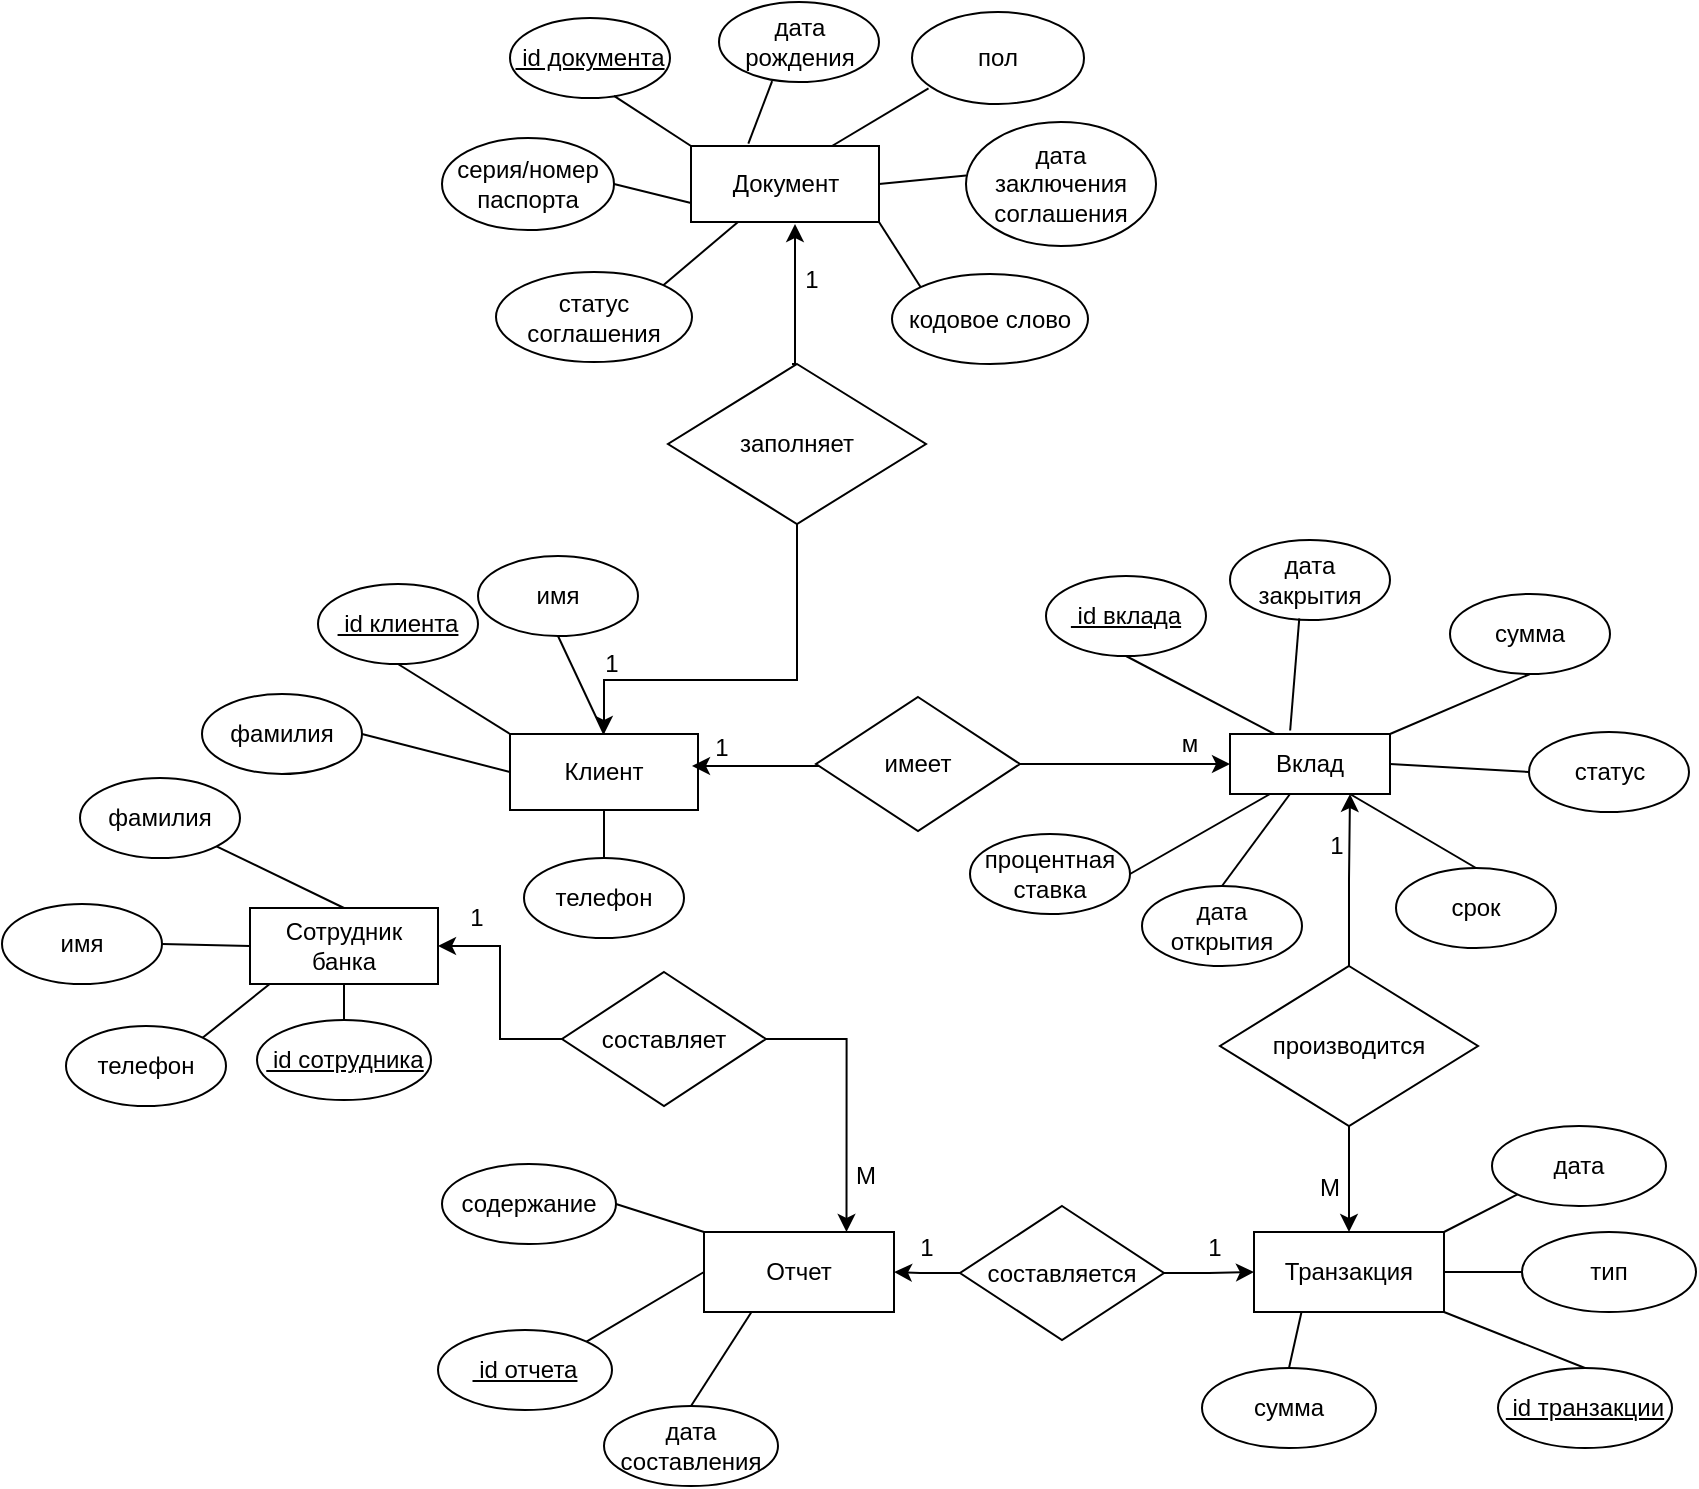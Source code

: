 <mxfile version="24.9.1">
  <diagram name="Страница — 1" id="PL6_fJvvjjux5TMCyqCx">
    <mxGraphModel dx="1083" dy="368" grid="0" gridSize="10" guides="1" tooltips="1" connect="1" arrows="1" fold="1" page="0" pageScale="1" pageWidth="827" pageHeight="1169" math="0" shadow="0">
      <root>
        <mxCell id="0" />
        <mxCell id="1" parent="0" />
        <mxCell id="IhCpI_MLEhV9grS_OZYk-1" value="Вклад" style="rounded=0;whiteSpace=wrap;html=1;" parent="1" vertex="1">
          <mxGeometry x="370" y="455" width="80" height="30" as="geometry" />
        </mxCell>
        <mxCell id="IhCpI_MLEhV9grS_OZYk-4" value="&lt;u&gt;&amp;nbsp;id вклада&lt;/u&gt;" style="ellipse;whiteSpace=wrap;html=1;" parent="1" vertex="1">
          <mxGeometry x="278" y="376" width="80" height="40" as="geometry" />
        </mxCell>
        <mxCell id="IhCpI_MLEhV9grS_OZYk-5" value="" style="endArrow=none;html=1;rounded=0;exitX=0.5;exitY=1;exitDx=0;exitDy=0;entryX=0.279;entryY=0;entryDx=0;entryDy=0;entryPerimeter=0;" parent="1" source="IhCpI_MLEhV9grS_OZYk-4" target="IhCpI_MLEhV9grS_OZYk-1" edge="1">
          <mxGeometry width="50" height="50" relative="1" as="geometry">
            <mxPoint x="540" y="495" as="sourcePoint" />
            <mxPoint x="590" y="445" as="targetPoint" />
            <Array as="points" />
          </mxGeometry>
        </mxCell>
        <mxCell id="IhCpI_MLEhV9grS_OZYk-9" value="сумма" style="ellipse;whiteSpace=wrap;html=1;" parent="1" vertex="1">
          <mxGeometry x="480" y="385" width="80" height="40" as="geometry" />
        </mxCell>
        <mxCell id="IhCpI_MLEhV9grS_OZYk-10" value="" style="endArrow=none;html=1;rounded=0;exitX=1;exitY=0;exitDx=0;exitDy=0;entryX=0.5;entryY=1;entryDx=0;entryDy=0;" parent="1" source="IhCpI_MLEhV9grS_OZYk-1" target="IhCpI_MLEhV9grS_OZYk-9" edge="1">
          <mxGeometry width="50" height="50" relative="1" as="geometry">
            <mxPoint x="540" y="415" as="sourcePoint" />
            <mxPoint x="590" y="365" as="targetPoint" />
          </mxGeometry>
        </mxCell>
        <mxCell id="IhCpI_MLEhV9grS_OZYk-11" value="процентная ставка" style="ellipse;whiteSpace=wrap;html=1;" parent="1" vertex="1">
          <mxGeometry x="240" y="505" width="80" height="40" as="geometry" />
        </mxCell>
        <mxCell id="IhCpI_MLEhV9grS_OZYk-12" value="" style="endArrow=none;html=1;rounded=0;exitX=1;exitY=0.5;exitDx=0;exitDy=0;entryX=0.25;entryY=1;entryDx=0;entryDy=0;" parent="1" source="IhCpI_MLEhV9grS_OZYk-11" target="IhCpI_MLEhV9grS_OZYk-1" edge="1">
          <mxGeometry width="50" height="50" relative="1" as="geometry">
            <mxPoint x="400" y="535" as="sourcePoint" />
            <mxPoint x="450" y="485" as="targetPoint" />
          </mxGeometry>
        </mxCell>
        <mxCell id="IhCpI_MLEhV9grS_OZYk-13" value="дата открытия" style="ellipse;whiteSpace=wrap;html=1;" parent="1" vertex="1">
          <mxGeometry x="326" y="531" width="80" height="40" as="geometry" />
        </mxCell>
        <mxCell id="IhCpI_MLEhV9grS_OZYk-14" value="" style="endArrow=none;html=1;rounded=0;exitX=0.5;exitY=0;exitDx=0;exitDy=0;entryX=0.375;entryY=1;entryDx=0;entryDy=0;entryPerimeter=0;" parent="1" source="IhCpI_MLEhV9grS_OZYk-13" target="IhCpI_MLEhV9grS_OZYk-1" edge="1">
          <mxGeometry width="50" height="50" relative="1" as="geometry">
            <mxPoint x="400" y="535" as="sourcePoint" />
            <mxPoint x="405" y="487" as="targetPoint" />
          </mxGeometry>
        </mxCell>
        <mxCell id="IhCpI_MLEhV9grS_OZYk-15" value="срок" style="ellipse;whiteSpace=wrap;html=1;" parent="1" vertex="1">
          <mxGeometry x="453" y="522" width="80" height="40" as="geometry" />
        </mxCell>
        <mxCell id="IhCpI_MLEhV9grS_OZYk-16" value="" style="endArrow=none;html=1;rounded=0;exitX=0.5;exitY=0;exitDx=0;exitDy=0;entryX=0.75;entryY=1;entryDx=0;entryDy=0;" parent="1" source="IhCpI_MLEhV9grS_OZYk-15" target="IhCpI_MLEhV9grS_OZYk-1" edge="1">
          <mxGeometry width="50" height="50" relative="1" as="geometry">
            <mxPoint x="400" y="535" as="sourcePoint" />
            <mxPoint x="450" y="495" as="targetPoint" />
          </mxGeometry>
        </mxCell>
        <mxCell id="IhCpI_MLEhV9grS_OZYk-18" value="Клиент" style="rounded=0;whiteSpace=wrap;html=1;" parent="1" vertex="1">
          <mxGeometry x="10" y="455" width="94" height="38" as="geometry" />
        </mxCell>
        <mxCell id="IhCpI_MLEhV9grS_OZYk-27" value="&lt;u&gt;&amp;nbsp;id клиента&lt;/u&gt;" style="ellipse;whiteSpace=wrap;html=1;" parent="1" vertex="1">
          <mxGeometry x="-86" y="380" width="80" height="40" as="geometry" />
        </mxCell>
        <mxCell id="IhCpI_MLEhV9grS_OZYk-28" value="" style="endArrow=none;html=1;rounded=0;exitX=0.5;exitY=1;exitDx=0;exitDy=0;entryX=0;entryY=0;entryDx=0;entryDy=0;" parent="1" source="IhCpI_MLEhV9grS_OZYk-27" target="IhCpI_MLEhV9grS_OZYk-18" edge="1">
          <mxGeometry width="50" height="50" relative="1" as="geometry">
            <mxPoint x="229" y="523" as="sourcePoint" />
            <mxPoint x="279" y="473" as="targetPoint" />
          </mxGeometry>
        </mxCell>
        <mxCell id="IhCpI_MLEhV9grS_OZYk-29" value="имя" style="ellipse;whiteSpace=wrap;html=1;" parent="1" vertex="1">
          <mxGeometry x="-6" y="366" width="80" height="40" as="geometry" />
        </mxCell>
        <mxCell id="IhCpI_MLEhV9grS_OZYk-31" value="" style="endArrow=none;html=1;rounded=0;exitX=0.5;exitY=1;exitDx=0;exitDy=0;entryX=0.5;entryY=0;entryDx=0;entryDy=0;" parent="1" source="IhCpI_MLEhV9grS_OZYk-29" target="IhCpI_MLEhV9grS_OZYk-18" edge="1">
          <mxGeometry width="50" height="50" relative="1" as="geometry">
            <mxPoint x="229" y="523" as="sourcePoint" />
            <mxPoint x="279" y="473" as="targetPoint" />
          </mxGeometry>
        </mxCell>
        <mxCell id="IhCpI_MLEhV9grS_OZYk-32" value="фамилия" style="ellipse;whiteSpace=wrap;html=1;" parent="1" vertex="1">
          <mxGeometry x="-144" y="435" width="80" height="40" as="geometry" />
        </mxCell>
        <mxCell id="IhCpI_MLEhV9grS_OZYk-33" value="" style="endArrow=none;html=1;rounded=0;exitX=1;exitY=0.5;exitDx=0;exitDy=0;entryX=0;entryY=0.5;entryDx=0;entryDy=0;" parent="1" source="IhCpI_MLEhV9grS_OZYk-32" target="IhCpI_MLEhV9grS_OZYk-18" edge="1">
          <mxGeometry width="50" height="50" relative="1" as="geometry">
            <mxPoint x="2" y="519" as="sourcePoint" />
            <mxPoint x="52" y="469" as="targetPoint" />
          </mxGeometry>
        </mxCell>
        <mxCell id="IhCpI_MLEhV9grS_OZYk-35" style="edgeStyle=orthogonalEdgeStyle;rounded=0;orthogonalLoop=1;jettySize=auto;html=1;entryX=0.75;entryY=1;entryDx=0;entryDy=0;" parent="1" source="IhCpI_MLEhV9grS_OZYk-34" target="IhCpI_MLEhV9grS_OZYk-1" edge="1">
          <mxGeometry relative="1" as="geometry" />
        </mxCell>
        <mxCell id="IhCpI_MLEhV9grS_OZYk-39" style="edgeStyle=orthogonalEdgeStyle;rounded=0;orthogonalLoop=1;jettySize=auto;html=1;entryX=0.5;entryY=0;entryDx=0;entryDy=0;" parent="1" source="IhCpI_MLEhV9grS_OZYk-34" target="IhCpI_MLEhV9grS_OZYk-38" edge="1">
          <mxGeometry relative="1" as="geometry" />
        </mxCell>
        <mxCell id="IhCpI_MLEhV9grS_OZYk-34" value="производится" style="rhombus;whiteSpace=wrap;html=1;" parent="1" vertex="1">
          <mxGeometry x="365" y="571" width="129" height="80" as="geometry" />
        </mxCell>
        <mxCell id="IhCpI_MLEhV9grS_OZYk-36" value="1" style="text;html=1;align=center;verticalAlign=middle;whiteSpace=wrap;rounded=0;" parent="1" vertex="1">
          <mxGeometry x="413" y="496" width="21" height="30" as="geometry" />
        </mxCell>
        <mxCell id="IhCpI_MLEhV9grS_OZYk-38" value="Транзакция" style="rounded=0;whiteSpace=wrap;html=1;" parent="1" vertex="1">
          <mxGeometry x="382" y="704" width="95" height="40" as="geometry" />
        </mxCell>
        <mxCell id="IhCpI_MLEhV9grS_OZYk-40" value="М" style="text;html=1;align=center;verticalAlign=middle;whiteSpace=wrap;rounded=0;" parent="1" vertex="1">
          <mxGeometry x="390" y="667" width="60" height="30" as="geometry" />
        </mxCell>
        <mxCell id="IhCpI_MLEhV9grS_OZYk-41" value="&lt;u&gt;&amp;nbsp;id транзакции&lt;/u&gt;" style="ellipse;whiteSpace=wrap;html=1;" parent="1" vertex="1">
          <mxGeometry x="504" y="772" width="87" height="40" as="geometry" />
        </mxCell>
        <mxCell id="IhCpI_MLEhV9grS_OZYk-42" value="" style="endArrow=none;html=1;rounded=0;exitX=1;exitY=1;exitDx=0;exitDy=0;entryX=0.5;entryY=0;entryDx=0;entryDy=0;" parent="1" source="IhCpI_MLEhV9grS_OZYk-38" target="IhCpI_MLEhV9grS_OZYk-41" edge="1">
          <mxGeometry width="50" height="50" relative="1" as="geometry">
            <mxPoint x="426" y="683" as="sourcePoint" />
            <mxPoint x="476" y="633" as="targetPoint" />
          </mxGeometry>
        </mxCell>
        <mxCell id="IhCpI_MLEhV9grS_OZYk-46" value="дата" style="ellipse;whiteSpace=wrap;html=1;" parent="1" vertex="1">
          <mxGeometry x="501" y="651" width="87" height="40" as="geometry" />
        </mxCell>
        <mxCell id="IhCpI_MLEhV9grS_OZYk-47" value="" style="endArrow=none;html=1;rounded=0;exitX=1;exitY=0;exitDx=0;exitDy=0;entryX=0;entryY=1;entryDx=0;entryDy=0;" parent="1" source="IhCpI_MLEhV9grS_OZYk-38" target="IhCpI_MLEhV9grS_OZYk-46" edge="1">
          <mxGeometry width="50" height="50" relative="1" as="geometry">
            <mxPoint x="402" y="627" as="sourcePoint" />
            <mxPoint x="452" y="577" as="targetPoint" />
          </mxGeometry>
        </mxCell>
        <mxCell id="IhCpI_MLEhV9grS_OZYk-48" value="тип" style="ellipse;whiteSpace=wrap;html=1;" parent="1" vertex="1">
          <mxGeometry x="516" y="704" width="87" height="40" as="geometry" />
        </mxCell>
        <mxCell id="IhCpI_MLEhV9grS_OZYk-49" value="" style="endArrow=none;html=1;rounded=0;exitX=1;exitY=0.5;exitDx=0;exitDy=0;entryX=0;entryY=0.5;entryDx=0;entryDy=0;" parent="1" source="IhCpI_MLEhV9grS_OZYk-38" target="IhCpI_MLEhV9grS_OZYk-48" edge="1">
          <mxGeometry width="50" height="50" relative="1" as="geometry">
            <mxPoint x="402" y="765" as="sourcePoint" />
            <mxPoint x="452" y="715" as="targetPoint" />
          </mxGeometry>
        </mxCell>
        <mxCell id="IhCpI_MLEhV9grS_OZYk-50" value="сумма" style="ellipse;whiteSpace=wrap;html=1;" parent="1" vertex="1">
          <mxGeometry x="356" y="772" width="87" height="40" as="geometry" />
        </mxCell>
        <mxCell id="IhCpI_MLEhV9grS_OZYk-51" value="" style="endArrow=none;html=1;rounded=0;exitX=0.5;exitY=0;exitDx=0;exitDy=0;entryX=0.25;entryY=1;entryDx=0;entryDy=0;" parent="1" source="IhCpI_MLEhV9grS_OZYk-50" target="IhCpI_MLEhV9grS_OZYk-38" edge="1">
          <mxGeometry width="50" height="50" relative="1" as="geometry">
            <mxPoint x="402" y="765" as="sourcePoint" />
            <mxPoint x="452" y="715" as="targetPoint" />
          </mxGeometry>
        </mxCell>
        <mxCell id="IhCpI_MLEhV9grS_OZYk-52" value="Отчет" style="rounded=0;whiteSpace=wrap;html=1;" parent="1" vertex="1">
          <mxGeometry x="107" y="704" width="95" height="40" as="geometry" />
        </mxCell>
        <mxCell id="IhCpI_MLEhV9grS_OZYk-54" style="edgeStyle=orthogonalEdgeStyle;rounded=0;orthogonalLoop=1;jettySize=auto;html=1;entryX=0;entryY=0.5;entryDx=0;entryDy=0;" parent="1" source="IhCpI_MLEhV9grS_OZYk-53" target="IhCpI_MLEhV9grS_OZYk-38" edge="1">
          <mxGeometry relative="1" as="geometry" />
        </mxCell>
        <mxCell id="IhCpI_MLEhV9grS_OZYk-55" style="edgeStyle=orthogonalEdgeStyle;rounded=0;orthogonalLoop=1;jettySize=auto;html=1;entryX=1;entryY=0.5;entryDx=0;entryDy=0;" parent="1" source="IhCpI_MLEhV9grS_OZYk-53" target="IhCpI_MLEhV9grS_OZYk-52" edge="1">
          <mxGeometry relative="1" as="geometry" />
        </mxCell>
        <mxCell id="IhCpI_MLEhV9grS_OZYk-53" value="составляется" style="rhombus;whiteSpace=wrap;html=1;" parent="1" vertex="1">
          <mxGeometry x="235" y="691" width="102" height="67" as="geometry" />
        </mxCell>
        <mxCell id="IhCpI_MLEhV9grS_OZYk-56" value="1" style="text;html=1;align=center;verticalAlign=middle;whiteSpace=wrap;rounded=0;" parent="1" vertex="1">
          <mxGeometry x="208" y="697" width="21" height="30" as="geometry" />
        </mxCell>
        <mxCell id="IhCpI_MLEhV9grS_OZYk-57" value="1" style="text;html=1;align=center;verticalAlign=middle;whiteSpace=wrap;rounded=0;" parent="1" vertex="1">
          <mxGeometry x="351.5" y="697" width="21" height="30" as="geometry" />
        </mxCell>
        <mxCell id="IhCpI_MLEhV9grS_OZYk-60" value="дата составления" style="ellipse;whiteSpace=wrap;html=1;" parent="1" vertex="1">
          <mxGeometry x="57" y="791" width="87" height="40" as="geometry" />
        </mxCell>
        <mxCell id="IhCpI_MLEhV9grS_OZYk-61" value="" style="endArrow=none;html=1;rounded=0;exitX=0.5;exitY=0;exitDx=0;exitDy=0;entryX=0.25;entryY=1;entryDx=0;entryDy=0;" parent="1" source="IhCpI_MLEhV9grS_OZYk-60" target="IhCpI_MLEhV9grS_OZYk-52" edge="1">
          <mxGeometry width="50" height="50" relative="1" as="geometry">
            <mxPoint x="179" y="776" as="sourcePoint" />
            <mxPoint x="229" y="726" as="targetPoint" />
          </mxGeometry>
        </mxCell>
        <mxCell id="IhCpI_MLEhV9grS_OZYk-62" value="&lt;u&gt;&amp;nbsp;id отчета&lt;/u&gt;" style="ellipse;whiteSpace=wrap;html=1;" parent="1" vertex="1">
          <mxGeometry x="-26" y="753" width="87" height="40" as="geometry" />
        </mxCell>
        <mxCell id="IhCpI_MLEhV9grS_OZYk-63" value="" style="endArrow=none;html=1;rounded=0;exitX=1;exitY=0;exitDx=0;exitDy=0;entryX=0;entryY=0.5;entryDx=0;entryDy=0;" parent="1" source="IhCpI_MLEhV9grS_OZYk-62" target="IhCpI_MLEhV9grS_OZYk-52" edge="1">
          <mxGeometry width="50" height="50" relative="1" as="geometry">
            <mxPoint x="142" y="653" as="sourcePoint" />
            <mxPoint x="192" y="603" as="targetPoint" />
          </mxGeometry>
        </mxCell>
        <mxCell id="IhCpI_MLEhV9grS_OZYk-64" value="содержание" style="ellipse;whiteSpace=wrap;html=1;" parent="1" vertex="1">
          <mxGeometry x="-24" y="670" width="87" height="40" as="geometry" />
        </mxCell>
        <mxCell id="IhCpI_MLEhV9grS_OZYk-65" value="" style="endArrow=none;html=1;rounded=0;exitX=1;exitY=0.5;exitDx=0;exitDy=0;entryX=0;entryY=0;entryDx=0;entryDy=0;" parent="1" source="IhCpI_MLEhV9grS_OZYk-64" target="IhCpI_MLEhV9grS_OZYk-52" edge="1">
          <mxGeometry width="50" height="50" relative="1" as="geometry">
            <mxPoint x="142" y="653" as="sourcePoint" />
            <mxPoint x="192" y="603" as="targetPoint" />
          </mxGeometry>
        </mxCell>
        <mxCell id="IhCpI_MLEhV9grS_OZYk-66" value="Сотрудник банка" style="rounded=0;whiteSpace=wrap;html=1;" parent="1" vertex="1">
          <mxGeometry x="-120" y="542" width="94" height="38" as="geometry" />
        </mxCell>
        <mxCell id="IhCpI_MLEhV9grS_OZYk-68" style="edgeStyle=orthogonalEdgeStyle;rounded=0;orthogonalLoop=1;jettySize=auto;html=1;entryX=1;entryY=0.5;entryDx=0;entryDy=0;" parent="1" source="IhCpI_MLEhV9grS_OZYk-67" target="IhCpI_MLEhV9grS_OZYk-66" edge="1">
          <mxGeometry relative="1" as="geometry" />
        </mxCell>
        <mxCell id="IhCpI_MLEhV9grS_OZYk-69" style="edgeStyle=orthogonalEdgeStyle;rounded=0;orthogonalLoop=1;jettySize=auto;html=1;entryX=0.75;entryY=0;entryDx=0;entryDy=0;exitX=1;exitY=0.5;exitDx=0;exitDy=0;" parent="1" source="IhCpI_MLEhV9grS_OZYk-67" target="IhCpI_MLEhV9grS_OZYk-52" edge="1">
          <mxGeometry relative="1" as="geometry" />
        </mxCell>
        <mxCell id="IhCpI_MLEhV9grS_OZYk-67" value="составляет" style="rhombus;whiteSpace=wrap;html=1;" parent="1" vertex="1">
          <mxGeometry x="36" y="574" width="102" height="67" as="geometry" />
        </mxCell>
        <mxCell id="IhCpI_MLEhV9grS_OZYk-72" value="1" style="text;html=1;align=center;verticalAlign=middle;whiteSpace=wrap;rounded=0;" parent="1" vertex="1">
          <mxGeometry x="-17" y="532" width="21" height="30" as="geometry" />
        </mxCell>
        <mxCell id="IhCpI_MLEhV9grS_OZYk-73" value="М" style="text;html=1;align=center;verticalAlign=middle;whiteSpace=wrap;rounded=0;" parent="1" vertex="1">
          <mxGeometry x="158" y="661" width="60" height="30" as="geometry" />
        </mxCell>
        <mxCell id="IhCpI_MLEhV9grS_OZYk-74" value="&lt;u&gt;&amp;nbsp;id сотрудника&lt;/u&gt;" style="ellipse;whiteSpace=wrap;html=1;" parent="1" vertex="1">
          <mxGeometry x="-116.5" y="598" width="87" height="40" as="geometry" />
        </mxCell>
        <mxCell id="IhCpI_MLEhV9grS_OZYk-75" value="" style="endArrow=none;html=1;rounded=0;exitX=0.5;exitY=0;exitDx=0;exitDy=0;entryX=0.5;entryY=1;entryDx=0;entryDy=0;" parent="1" source="IhCpI_MLEhV9grS_OZYk-74" target="IhCpI_MLEhV9grS_OZYk-66" edge="1">
          <mxGeometry width="50" height="50" relative="1" as="geometry">
            <mxPoint x="48" y="642" as="sourcePoint" />
            <mxPoint x="98" y="592" as="targetPoint" />
          </mxGeometry>
        </mxCell>
        <mxCell id="IhCpI_MLEhV9grS_OZYk-76" value="имя" style="ellipse;whiteSpace=wrap;html=1;" parent="1" vertex="1">
          <mxGeometry x="-244" y="540" width="80" height="40" as="geometry" />
        </mxCell>
        <mxCell id="IhCpI_MLEhV9grS_OZYk-77" value="" style="endArrow=none;html=1;rounded=0;exitX=1;exitY=0.5;exitDx=0;exitDy=0;entryX=0;entryY=0.5;entryDx=0;entryDy=0;" parent="1" source="IhCpI_MLEhV9grS_OZYk-76" target="IhCpI_MLEhV9grS_OZYk-66" edge="1">
          <mxGeometry width="50" height="50" relative="1" as="geometry">
            <mxPoint x="48" y="642" as="sourcePoint" />
            <mxPoint x="98" y="592" as="targetPoint" />
          </mxGeometry>
        </mxCell>
        <mxCell id="IhCpI_MLEhV9grS_OZYk-78" value="фамилия" style="ellipse;whiteSpace=wrap;html=1;" parent="1" vertex="1">
          <mxGeometry x="-205" y="477" width="80" height="40" as="geometry" />
        </mxCell>
        <mxCell id="IhCpI_MLEhV9grS_OZYk-79" value="" style="endArrow=none;html=1;rounded=0;exitX=1;exitY=1;exitDx=0;exitDy=0;entryX=0.5;entryY=0;entryDx=0;entryDy=0;" parent="1" source="IhCpI_MLEhV9grS_OZYk-78" target="IhCpI_MLEhV9grS_OZYk-66" edge="1">
          <mxGeometry width="50" height="50" relative="1" as="geometry">
            <mxPoint x="48" y="642" as="sourcePoint" />
            <mxPoint x="98" y="592" as="targetPoint" />
          </mxGeometry>
        </mxCell>
        <mxCell id="mx__GyVKSTr7Hvyb3Q5X-1" value="Документ" style="rounded=0;whiteSpace=wrap;html=1;" parent="1" vertex="1">
          <mxGeometry x="100.5" y="161" width="94" height="38" as="geometry" />
        </mxCell>
        <mxCell id="mx__GyVKSTr7Hvyb3Q5X-3" style="edgeStyle=orthogonalEdgeStyle;rounded=0;orthogonalLoop=1;jettySize=auto;html=1;entryX=0.5;entryY=0;entryDx=0;entryDy=0;" parent="1" source="mx__GyVKSTr7Hvyb3Q5X-2" target="IhCpI_MLEhV9grS_OZYk-18" edge="1">
          <mxGeometry relative="1" as="geometry">
            <Array as="points">
              <mxPoint x="154" y="428" />
              <mxPoint x="57" y="428" />
            </Array>
          </mxGeometry>
        </mxCell>
        <mxCell id="mx__GyVKSTr7Hvyb3Q5X-7" style="edgeStyle=orthogonalEdgeStyle;rounded=0;orthogonalLoop=1;jettySize=auto;html=1;" parent="1" edge="1">
          <mxGeometry relative="1" as="geometry">
            <mxPoint x="151" y="270" as="sourcePoint" />
            <mxPoint x="152.5" y="200" as="targetPoint" />
            <Array as="points">
              <mxPoint x="152.5" y="270" />
            </Array>
          </mxGeometry>
        </mxCell>
        <mxCell id="mx__GyVKSTr7Hvyb3Q5X-2" value="заполняет" style="rhombus;whiteSpace=wrap;html=1;" parent="1" vertex="1">
          <mxGeometry x="89" y="270" width="129" height="80" as="geometry" />
        </mxCell>
        <mxCell id="mx__GyVKSTr7Hvyb3Q5X-4" value="1" style="text;html=1;align=center;verticalAlign=middle;whiteSpace=wrap;rounded=0;" parent="1" vertex="1">
          <mxGeometry x="31" y="405" width="60" height="30" as="geometry" />
        </mxCell>
        <mxCell id="mx__GyVKSTr7Hvyb3Q5X-6" value="1" style="text;html=1;align=center;verticalAlign=middle;whiteSpace=wrap;rounded=0;" parent="1" vertex="1">
          <mxGeometry x="131" y="213" width="60" height="30" as="geometry" />
        </mxCell>
        <mxCell id="mx__GyVKSTr7Hvyb3Q5X-8" value="телефон" style="ellipse;whiteSpace=wrap;html=1;" parent="1" vertex="1">
          <mxGeometry x="17" y="517" width="80" height="40" as="geometry" />
        </mxCell>
        <mxCell id="mx__GyVKSTr7Hvyb3Q5X-10" value="" style="endArrow=none;html=1;rounded=0;exitX=0.5;exitY=0;exitDx=0;exitDy=0;entryX=0.5;entryY=1;entryDx=0;entryDy=0;" parent="1" source="mx__GyVKSTr7Hvyb3Q5X-8" target="IhCpI_MLEhV9grS_OZYk-18" edge="1">
          <mxGeometry width="50" height="50" relative="1" as="geometry">
            <mxPoint x="5" y="522" as="sourcePoint" />
            <mxPoint x="55" y="472" as="targetPoint" />
          </mxGeometry>
        </mxCell>
        <mxCell id="mx__GyVKSTr7Hvyb3Q5X-11" value="телефон" style="ellipse;whiteSpace=wrap;html=1;" parent="1" vertex="1">
          <mxGeometry x="-212" y="601" width="80" height="40" as="geometry" />
        </mxCell>
        <mxCell id="mx__GyVKSTr7Hvyb3Q5X-12" value="" style="endArrow=none;html=1;rounded=0;exitX=1;exitY=0;exitDx=0;exitDy=0;entryX=0.103;entryY=1.004;entryDx=0;entryDy=0;entryPerimeter=0;" parent="1" source="mx__GyVKSTr7Hvyb3Q5X-11" target="IhCpI_MLEhV9grS_OZYk-66" edge="1">
          <mxGeometry width="50" height="50" relative="1" as="geometry">
            <mxPoint x="-66" y="529" as="sourcePoint" />
            <mxPoint x="-16" y="479" as="targetPoint" />
          </mxGeometry>
        </mxCell>
        <mxCell id="mx__GyVKSTr7Hvyb3Q5X-14" value="дата закрытия" style="ellipse;whiteSpace=wrap;html=1;" parent="1" vertex="1">
          <mxGeometry x="370" y="358" width="80" height="40" as="geometry" />
        </mxCell>
        <mxCell id="mx__GyVKSTr7Hvyb3Q5X-15" value="" style="endArrow=none;html=1;rounded=0;exitX=0.376;exitY=-0.059;exitDx=0;exitDy=0;exitPerimeter=0;entryX=0.433;entryY=0.979;entryDx=0;entryDy=0;entryPerimeter=0;" parent="1" source="IhCpI_MLEhV9grS_OZYk-1" target="mx__GyVKSTr7Hvyb3Q5X-14" edge="1">
          <mxGeometry width="50" height="50" relative="1" as="geometry">
            <mxPoint x="377" y="489" as="sourcePoint" />
            <mxPoint x="427" y="439" as="targetPoint" />
          </mxGeometry>
        </mxCell>
        <mxCell id="mx__GyVKSTr7Hvyb3Q5X-16" value="статус" style="ellipse;whiteSpace=wrap;html=1;" parent="1" vertex="1">
          <mxGeometry x="519.5" y="454" width="80" height="40" as="geometry" />
        </mxCell>
        <mxCell id="mx__GyVKSTr7Hvyb3Q5X-19" value="" style="endArrow=none;html=1;rounded=0;exitX=1;exitY=0.5;exitDx=0;exitDy=0;entryX=0;entryY=0.5;entryDx=0;entryDy=0;" parent="1" source="IhCpI_MLEhV9grS_OZYk-1" target="mx__GyVKSTr7Hvyb3Q5X-16" edge="1">
          <mxGeometry width="50" height="50" relative="1" as="geometry">
            <mxPoint x="377" y="489" as="sourcePoint" />
            <mxPoint x="427" y="439" as="targetPoint" />
          </mxGeometry>
        </mxCell>
        <mxCell id="mx__GyVKSTr7Hvyb3Q5X-21" value="&lt;u&gt;&amp;nbsp;id документа&lt;/u&gt;" style="ellipse;whiteSpace=wrap;html=1;" parent="1" vertex="1">
          <mxGeometry x="10" y="97" width="80" height="40" as="geometry" />
        </mxCell>
        <mxCell id="mx__GyVKSTr7Hvyb3Q5X-22" value="" style="endArrow=none;html=1;rounded=0;exitX=0;exitY=0;exitDx=0;exitDy=0;entryX=0.65;entryY=0.973;entryDx=0;entryDy=0;entryPerimeter=0;" parent="1" source="mx__GyVKSTr7Hvyb3Q5X-1" target="mx__GyVKSTr7Hvyb3Q5X-21" edge="1">
          <mxGeometry width="50" height="50" relative="1" as="geometry">
            <mxPoint x="47" y="190" as="sourcePoint" />
            <mxPoint x="97" y="140" as="targetPoint" />
          </mxGeometry>
        </mxCell>
        <mxCell id="mx__GyVKSTr7Hvyb3Q5X-23" value="серия/номер паспорта" style="ellipse;whiteSpace=wrap;html=1;" parent="1" vertex="1">
          <mxGeometry x="-24" y="157" width="86" height="46" as="geometry" />
        </mxCell>
        <mxCell id="mx__GyVKSTr7Hvyb3Q5X-25" value="" style="endArrow=none;html=1;rounded=0;exitX=1;exitY=0.5;exitDx=0;exitDy=0;entryX=0;entryY=0.75;entryDx=0;entryDy=0;" parent="1" source="mx__GyVKSTr7Hvyb3Q5X-23" target="mx__GyVKSTr7Hvyb3Q5X-1" edge="1">
          <mxGeometry width="50" height="50" relative="1" as="geometry">
            <mxPoint x="47" y="190" as="sourcePoint" />
            <mxPoint x="97" y="140" as="targetPoint" />
          </mxGeometry>
        </mxCell>
        <mxCell id="mx__GyVKSTr7Hvyb3Q5X-26" value="дата рождения" style="ellipse;whiteSpace=wrap;html=1;" parent="1" vertex="1">
          <mxGeometry x="114.5" y="89" width="80" height="40" as="geometry" />
        </mxCell>
        <mxCell id="mx__GyVKSTr7Hvyb3Q5X-27" value="" style="endArrow=none;html=1;rounded=0;exitX=0.305;exitY=-0.031;exitDx=0;exitDy=0;exitPerimeter=0;entryX=0.332;entryY=0.989;entryDx=0;entryDy=0;entryPerimeter=0;" parent="1" source="mx__GyVKSTr7Hvyb3Q5X-1" target="mx__GyVKSTr7Hvyb3Q5X-26" edge="1">
          <mxGeometry width="50" height="50" relative="1" as="geometry">
            <mxPoint x="47" y="190" as="sourcePoint" />
            <mxPoint x="97" y="140" as="targetPoint" />
          </mxGeometry>
        </mxCell>
        <mxCell id="mx__GyVKSTr7Hvyb3Q5X-28" value="пол" style="ellipse;whiteSpace=wrap;html=1;" parent="1" vertex="1">
          <mxGeometry x="211" y="94" width="86" height="46" as="geometry" />
        </mxCell>
        <mxCell id="mx__GyVKSTr7Hvyb3Q5X-29" value="" style="endArrow=none;html=1;rounded=0;exitX=0.75;exitY=0;exitDx=0;exitDy=0;entryX=0.096;entryY=0.831;entryDx=0;entryDy=0;entryPerimeter=0;" parent="1" source="mx__GyVKSTr7Hvyb3Q5X-1" target="mx__GyVKSTr7Hvyb3Q5X-28" edge="1">
          <mxGeometry width="50" height="50" relative="1" as="geometry">
            <mxPoint x="47" y="190" as="sourcePoint" />
            <mxPoint x="97" y="140" as="targetPoint" />
          </mxGeometry>
        </mxCell>
        <mxCell id="mx__GyVKSTr7Hvyb3Q5X-30" value="дата заключения соглашения" style="ellipse;whiteSpace=wrap;html=1;" parent="1" vertex="1">
          <mxGeometry x="238" y="149" width="95" height="62" as="geometry" />
        </mxCell>
        <mxCell id="mx__GyVKSTr7Hvyb3Q5X-32" value="" style="endArrow=none;html=1;rounded=0;exitX=1;exitY=0.5;exitDx=0;exitDy=0;entryX=0.001;entryY=0.431;entryDx=0;entryDy=0;entryPerimeter=0;" parent="1" source="mx__GyVKSTr7Hvyb3Q5X-1" target="mx__GyVKSTr7Hvyb3Q5X-30" edge="1">
          <mxGeometry width="50" height="50" relative="1" as="geometry">
            <mxPoint x="47" y="190" as="sourcePoint" />
            <mxPoint x="97" y="140" as="targetPoint" />
          </mxGeometry>
        </mxCell>
        <mxCell id="mx__GyVKSTr7Hvyb3Q5X-33" value="кодовое слово" style="ellipse;whiteSpace=wrap;html=1;" parent="1" vertex="1">
          <mxGeometry x="201" y="225" width="98" height="45" as="geometry" />
        </mxCell>
        <mxCell id="mx__GyVKSTr7Hvyb3Q5X-34" value="" style="endArrow=none;html=1;rounded=0;exitX=0;exitY=0;exitDx=0;exitDy=0;entryX=1;entryY=1;entryDx=0;entryDy=0;" parent="1" source="mx__GyVKSTr7Hvyb3Q5X-33" target="mx__GyVKSTr7Hvyb3Q5X-1" edge="1">
          <mxGeometry width="50" height="50" relative="1" as="geometry">
            <mxPoint x="47" y="190" as="sourcePoint" />
            <mxPoint x="97" y="140" as="targetPoint" />
          </mxGeometry>
        </mxCell>
        <mxCell id="mx__GyVKSTr7Hvyb3Q5X-35" value="статус соглашения" style="ellipse;whiteSpace=wrap;html=1;" parent="1" vertex="1">
          <mxGeometry x="3" y="224" width="98" height="45" as="geometry" />
        </mxCell>
        <mxCell id="mx__GyVKSTr7Hvyb3Q5X-37" value="" style="endArrow=none;html=1;rounded=0;exitX=1;exitY=0;exitDx=0;exitDy=0;entryX=0.25;entryY=1;entryDx=0;entryDy=0;" parent="1" source="mx__GyVKSTr7Hvyb3Q5X-35" target="mx__GyVKSTr7Hvyb3Q5X-1" edge="1">
          <mxGeometry width="50" height="50" relative="1" as="geometry">
            <mxPoint x="47" y="190" as="sourcePoint" />
            <mxPoint x="97" y="140" as="targetPoint" />
          </mxGeometry>
        </mxCell>
        <mxCell id="mx__GyVKSTr7Hvyb3Q5X-40" style="edgeStyle=orthogonalEdgeStyle;rounded=0;orthogonalLoop=1;jettySize=auto;html=1;exitX=0;exitY=0.5;exitDx=0;exitDy=0;" parent="1" source="OIEfW1CVpk7VeudvWqAQ-4" edge="1">
          <mxGeometry relative="1" as="geometry">
            <Array as="points">
              <mxPoint x="165" y="470" />
              <mxPoint x="165" y="471" />
            </Array>
            <mxPoint x="164.5" y="462" as="sourcePoint" />
            <mxPoint x="101" y="471" as="targetPoint" />
          </mxGeometry>
        </mxCell>
        <mxCell id="mx__GyVKSTr7Hvyb3Q5X-42" value="1" style="text;html=1;align=center;verticalAlign=middle;whiteSpace=wrap;rounded=0;" parent="1" vertex="1">
          <mxGeometry x="86" y="447" width="60" height="30" as="geometry" />
        </mxCell>
        <mxCell id="OIEfW1CVpk7VeudvWqAQ-5" style="edgeStyle=orthogonalEdgeStyle;rounded=0;orthogonalLoop=1;jettySize=auto;html=1;entryX=0;entryY=0.5;entryDx=0;entryDy=0;" edge="1" parent="1" source="OIEfW1CVpk7VeudvWqAQ-4" target="IhCpI_MLEhV9grS_OZYk-1">
          <mxGeometry relative="1" as="geometry" />
        </mxCell>
        <mxCell id="OIEfW1CVpk7VeudvWqAQ-4" value="имеет" style="rhombus;whiteSpace=wrap;html=1;" vertex="1" parent="1">
          <mxGeometry x="163" y="436.5" width="102" height="67" as="geometry" />
        </mxCell>
        <mxCell id="OIEfW1CVpk7VeudvWqAQ-6" value="м" style="text;html=1;align=center;verticalAlign=middle;whiteSpace=wrap;rounded=0;" vertex="1" parent="1">
          <mxGeometry x="320" y="445" width="60" height="30" as="geometry" />
        </mxCell>
      </root>
    </mxGraphModel>
  </diagram>
</mxfile>
